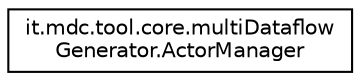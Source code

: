 digraph "Graphical Class Hierarchy"
{
 // LATEX_PDF_SIZE
  edge [fontname="Helvetica",fontsize="10",labelfontname="Helvetica",labelfontsize="10"];
  node [fontname="Helvetica",fontsize="10",shape=record];
  rankdir="LR";
  Node0 [label="it.mdc.tool.core.multiDataflow\lGenerator.ActorManager",height=0.2,width=0.4,color="black", fillcolor="white", style="filled",URL="$d9/d66/classit_1_1mdc_1_1tool_1_1core_1_1multi_dataflow_generator_1_1_actor_manager.html",tooltip=" "];
}
